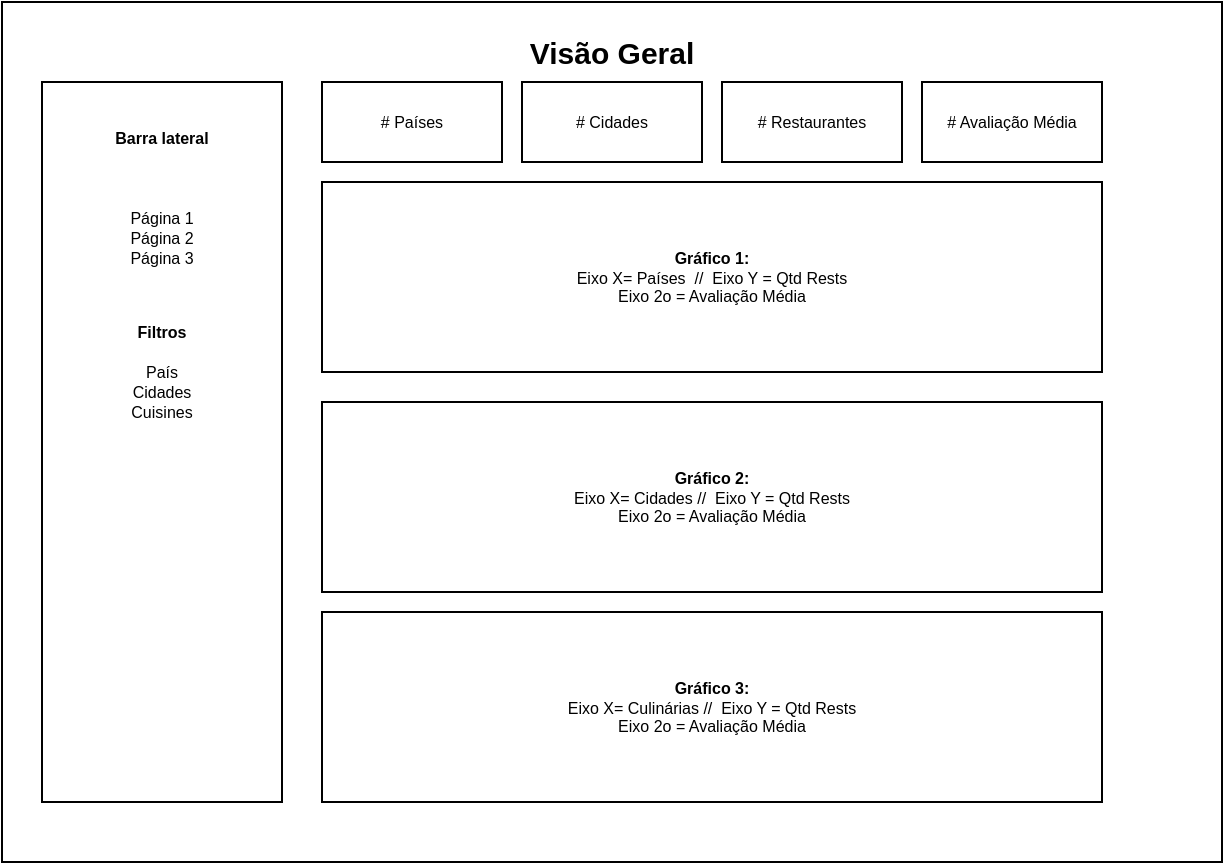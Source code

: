 <mxfile version="20.8.21" type="device"><diagram name="Página-1" id="jBYJYXmw1YA4chelTLic"><mxGraphModel dx="956" dy="509" grid="1" gridSize="10" guides="1" tooltips="1" connect="1" arrows="1" fold="1" page="1" pageScale="1" pageWidth="827" pageHeight="1169" math="0" shadow="0"><root><mxCell id="0"/><mxCell id="1" parent="0"/><mxCell id="i772VPakExMN9AXBXbJU-2" value="" style="rounded=0;whiteSpace=wrap;html=1;" vertex="1" parent="1"><mxGeometry x="100" y="40" width="610" height="430" as="geometry"/></mxCell><mxCell id="i772VPakExMN9AXBXbJU-3" value="Visão Geral" style="text;html=1;strokeColor=none;fillColor=none;align=center;verticalAlign=middle;whiteSpace=wrap;rounded=0;strokeWidth=1;fontSize=15;fontStyle=1" vertex="1" parent="1"><mxGeometry x="362" y="50" width="86" height="30" as="geometry"/></mxCell><mxCell id="i772VPakExMN9AXBXbJU-4" value="" style="rounded=0;whiteSpace=wrap;html=1;strokeWidth=1;fontSize=15;" vertex="1" parent="1"><mxGeometry x="120" y="80" width="120" height="360" as="geometry"/></mxCell><mxCell id="i772VPakExMN9AXBXbJU-5" value="&lt;font style=&quot;font-size: 8px;&quot;&gt;Barra lateral&lt;/font&gt;" style="text;html=1;strokeColor=none;fillColor=none;align=center;verticalAlign=middle;whiteSpace=wrap;rounded=0;fontSize=15;fontStyle=1" vertex="1" parent="1"><mxGeometry x="150" y="90" width="60" height="30" as="geometry"/></mxCell><mxCell id="i772VPakExMN9AXBXbJU-6" value="&lt;font style=&quot;font-size: 8px;&quot;&gt;Página 1&lt;/font&gt;&lt;span style=&quot;font-size: 8px;&quot;&gt;&lt;/span&gt;" style="text;html=1;strokeColor=none;fillColor=none;align=center;verticalAlign=middle;whiteSpace=wrap;rounded=0;fontSize=15;" vertex="1" parent="1"><mxGeometry x="150" y="130" width="60" height="30" as="geometry"/></mxCell><mxCell id="i772VPakExMN9AXBXbJU-7" value="&lt;font style=&quot;font-size: 8px;&quot;&gt;Página 2&lt;/font&gt;&lt;span style=&quot;font-size: 8px;&quot;&gt;&lt;/span&gt;" style="text;html=1;strokeColor=none;fillColor=none;align=center;verticalAlign=middle;whiteSpace=wrap;rounded=0;fontSize=15;" vertex="1" parent="1"><mxGeometry x="150" y="140" width="60" height="30" as="geometry"/></mxCell><mxCell id="i772VPakExMN9AXBXbJU-8" value="&lt;font style=&quot;font-size: 8px;&quot;&gt;Página 3&lt;/font&gt;&lt;span style=&quot;font-size: 8px;&quot;&gt;&lt;/span&gt;" style="text;html=1;strokeColor=none;fillColor=none;align=center;verticalAlign=middle;whiteSpace=wrap;rounded=0;fontSize=15;" vertex="1" parent="1"><mxGeometry x="150" y="150" width="60" height="30" as="geometry"/></mxCell><mxCell id="i772VPakExMN9AXBXbJU-9" value="Filtros" style="text;html=1;strokeColor=none;fillColor=none;align=center;verticalAlign=middle;whiteSpace=wrap;rounded=0;fontSize=8;fontStyle=1" vertex="1" parent="1"><mxGeometry x="150" y="190" width="60" height="30" as="geometry"/></mxCell><mxCell id="i772VPakExMN9AXBXbJU-12" value="País" style="text;html=1;strokeColor=none;fillColor=none;align=center;verticalAlign=middle;whiteSpace=wrap;rounded=0;fontSize=8;" vertex="1" parent="1"><mxGeometry x="150" y="210" width="60" height="30" as="geometry"/></mxCell><mxCell id="i772VPakExMN9AXBXbJU-13" value="Cuisines" style="text;html=1;strokeColor=none;fillColor=none;align=center;verticalAlign=middle;whiteSpace=wrap;rounded=0;fontSize=8;" vertex="1" parent="1"><mxGeometry x="150" y="230" width="60" height="30" as="geometry"/></mxCell><mxCell id="i772VPakExMN9AXBXbJU-14" value="Cidades" style="text;html=1;strokeColor=none;fillColor=none;align=center;verticalAlign=middle;whiteSpace=wrap;rounded=0;fontSize=8;" vertex="1" parent="1"><mxGeometry x="150" y="220" width="60" height="30" as="geometry"/></mxCell><mxCell id="i772VPakExMN9AXBXbJU-16" value="# Países" style="rounded=0;whiteSpace=wrap;html=1;strokeWidth=1;fontSize=8;" vertex="1" parent="1"><mxGeometry x="260" y="80" width="90" height="40" as="geometry"/></mxCell><mxCell id="i772VPakExMN9AXBXbJU-17" value="# Cidades" style="rounded=0;whiteSpace=wrap;html=1;strokeWidth=1;fontSize=8;" vertex="1" parent="1"><mxGeometry x="360" y="80" width="90" height="40" as="geometry"/></mxCell><mxCell id="i772VPakExMN9AXBXbJU-18" value="# Restaurantes" style="rounded=0;whiteSpace=wrap;html=1;strokeWidth=1;fontSize=8;" vertex="1" parent="1"><mxGeometry x="460" y="80" width="90" height="40" as="geometry"/></mxCell><mxCell id="i772VPakExMN9AXBXbJU-19" value="# Avaliação Média" style="rounded=0;whiteSpace=wrap;html=1;strokeWidth=1;fontSize=8;" vertex="1" parent="1"><mxGeometry x="560" y="80" width="90" height="40" as="geometry"/></mxCell><mxCell id="i772VPakExMN9AXBXbJU-21" value="&lt;b&gt;Gráfico 1: &lt;/b&gt;&lt;br&gt;Eixo X= Países&amp;nbsp; //&amp;nbsp; Eixo Y = Qtd Rests&lt;br&gt;Eixo 2o = Avaliação Média" style="rounded=0;whiteSpace=wrap;html=1;strokeWidth=1;fontSize=8;" vertex="1" parent="1"><mxGeometry x="260" y="130" width="390" height="95" as="geometry"/></mxCell><mxCell id="i772VPakExMN9AXBXbJU-22" value="&lt;b&gt;Gráfico 2: &lt;/b&gt;&lt;br&gt;Eixo X= Cidades //&amp;nbsp; Eixo Y = Qtd Rests&lt;br&gt;Eixo 2o = Avaliação Média" style="rounded=0;whiteSpace=wrap;html=1;strokeWidth=1;fontSize=8;" vertex="1" parent="1"><mxGeometry x="260" y="240" width="390" height="95" as="geometry"/></mxCell><mxCell id="i772VPakExMN9AXBXbJU-23" value="&lt;b&gt;Gráfico 3: &lt;/b&gt;&lt;br&gt;Eixo X= Culinárias //&amp;nbsp; Eixo Y = Qtd Rests&lt;br&gt;Eixo 2o = Avaliação Média" style="rounded=0;whiteSpace=wrap;html=1;strokeWidth=1;fontSize=8;" vertex="1" parent="1"><mxGeometry x="260" y="345" width="390" height="95" as="geometry"/></mxCell></root></mxGraphModel></diagram></mxfile>